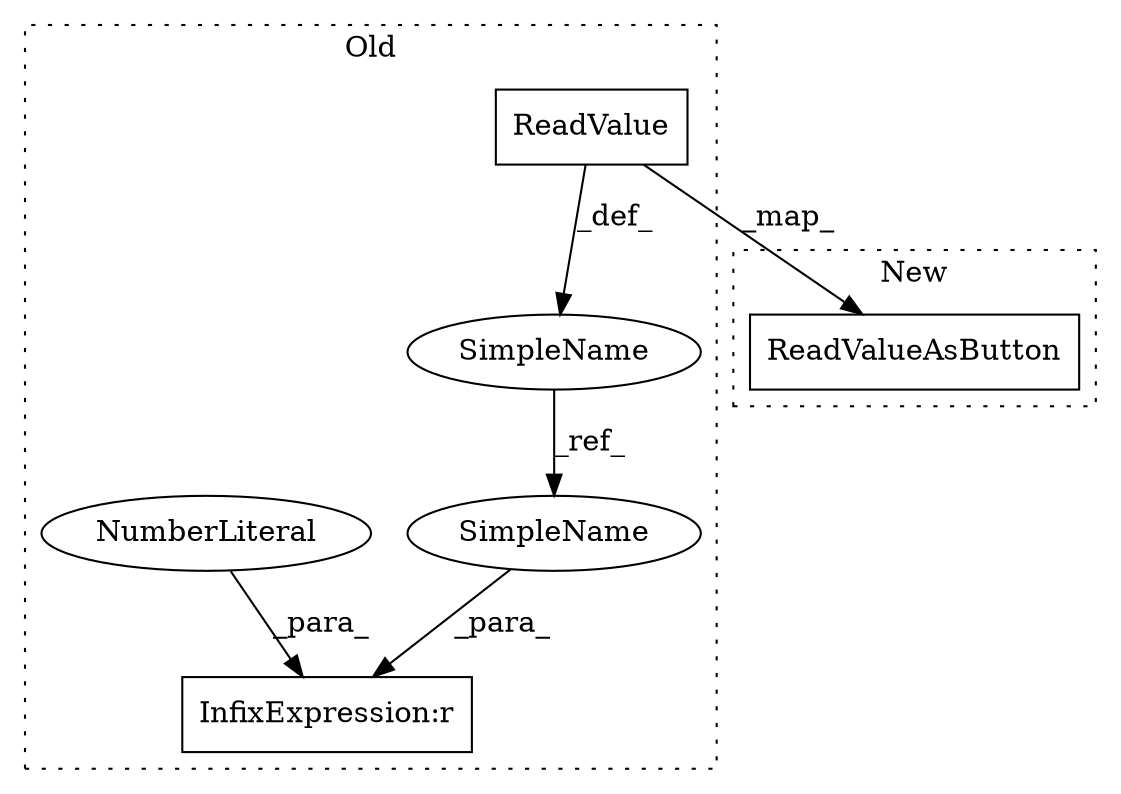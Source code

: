 digraph G {
subgraph cluster0 {
1 [label="ReadValue" a="32" s="1658,1680" l="17,1" shape="box"];
3 [label="SimpleName" a="42" s="1637" l="10" shape="ellipse"];
4 [label="InfixExpression:r" a="27" s="1923" l="3" shape="box"];
5 [label="NumberLiteral" a="34" s="1926" l="1" shape="ellipse"];
6 [label="SimpleName" a="42" s="1913" l="10" shape="ellipse"];
label = "Old";
style="dotted";
}
subgraph cluster1 {
2 [label="ReadValueAsButton" a="32" s="1677,1700" l="18,1" shape="box"];
label = "New";
style="dotted";
}
1 -> 2 [label="_map_"];
1 -> 3 [label="_def_"];
3 -> 6 [label="_ref_"];
5 -> 4 [label="_para_"];
6 -> 4 [label="_para_"];
}